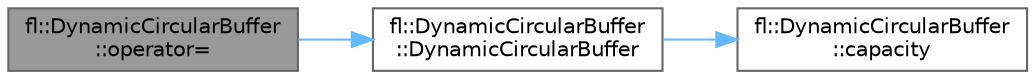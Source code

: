 digraph "fl::DynamicCircularBuffer::operator="
{
 // INTERACTIVE_SVG=YES
 // LATEX_PDF_SIZE
  bgcolor="transparent";
  edge [fontname=Helvetica,fontsize=10,labelfontname=Helvetica,labelfontsize=10];
  node [fontname=Helvetica,fontsize=10,shape=box,height=0.2,width=0.4];
  rankdir="LR";
  Node1 [id="Node000001",label="fl::DynamicCircularBuffer\l::operator=",height=0.2,width=0.4,color="gray40", fillcolor="grey60", style="filled", fontcolor="black",tooltip=" "];
  Node1 -> Node2 [id="edge1_Node000001_Node000002",color="steelblue1",style="solid",tooltip=" "];
  Node2 [id="Node000002",label="fl::DynamicCircularBuffer\l::DynamicCircularBuffer",height=0.2,width=0.4,color="grey40", fillcolor="white", style="filled",URL="$d0/d56/classfl_1_1_dynamic_circular_buffer_adf10e650b56e9c7a7a5a6ef5e142a659.html#adf10e650b56e9c7a7a5a6ef5e142a659",tooltip=" "];
  Node2 -> Node3 [id="edge2_Node000002_Node000003",color="steelblue1",style="solid",tooltip=" "];
  Node3 [id="Node000003",label="fl::DynamicCircularBuffer\l::capacity",height=0.2,width=0.4,color="grey40", fillcolor="white", style="filled",URL="$d0/d56/classfl_1_1_dynamic_circular_buffer_acb45615bf04b532f92433c7ed8769b0d.html#acb45615bf04b532f92433c7ed8769b0d",tooltip=" "];
}
